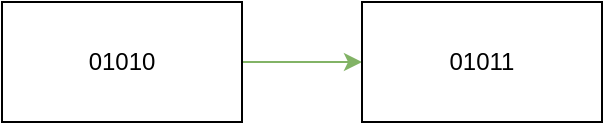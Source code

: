 <mxfile version="14.4.8" type="github">
  <diagram id="IOe-r8gsMqf0sz3s-HtU" name="Page-1">
    <mxGraphModel dx="1094" dy="530" grid="1" gridSize="10" guides="1" tooltips="1" connect="1" arrows="1" fold="1" page="1" pageScale="1" pageWidth="827" pageHeight="1169" math="0" shadow="0">
      <root>
        <mxCell id="0" />
        <mxCell id="1" parent="0" />
        <mxCell id="koRxX0x4zcdk8Toaq0po-8" value="Conveyors" parent="0" />
        <mxCell id="koRxX0x4zcdk8Toaq0po-11" style="edgeStyle=orthogonalEdgeStyle;rounded=0;orthogonalLoop=1;jettySize=auto;html=1;exitX=1;exitY=0.5;exitDx=0;exitDy=0;entryX=0;entryY=0.5;entryDx=0;entryDy=0;fillColor=#d5e8d4;strokeColor=#82b366;" edge="1" parent="koRxX0x4zcdk8Toaq0po-8" source="koRxX0x4zcdk8Toaq0po-9" target="koRxX0x4zcdk8Toaq0po-10">
          <mxGeometry relative="1" as="geometry" />
        </mxCell>
        <object label="%pos%" placeholders="1" pos="01010" id="koRxX0x4zcdk8Toaq0po-9">
          <mxCell style="rounded=0;whiteSpace=wrap;html=1;" vertex="1" parent="koRxX0x4zcdk8Toaq0po-8">
            <mxGeometry x="60" y="80" width="120" height="60" as="geometry" />
          </mxCell>
        </object>
        <object label="%pos%" placeholders="1" pos="01011" id="koRxX0x4zcdk8Toaq0po-10">
          <mxCell style="rounded=0;whiteSpace=wrap;html=1;" vertex="1" parent="koRxX0x4zcdk8Toaq0po-8">
            <mxGeometry x="240" y="80" width="120" height="60" as="geometry" />
          </mxCell>
        </object>
      </root>
    </mxGraphModel>
  </diagram>
</mxfile>
